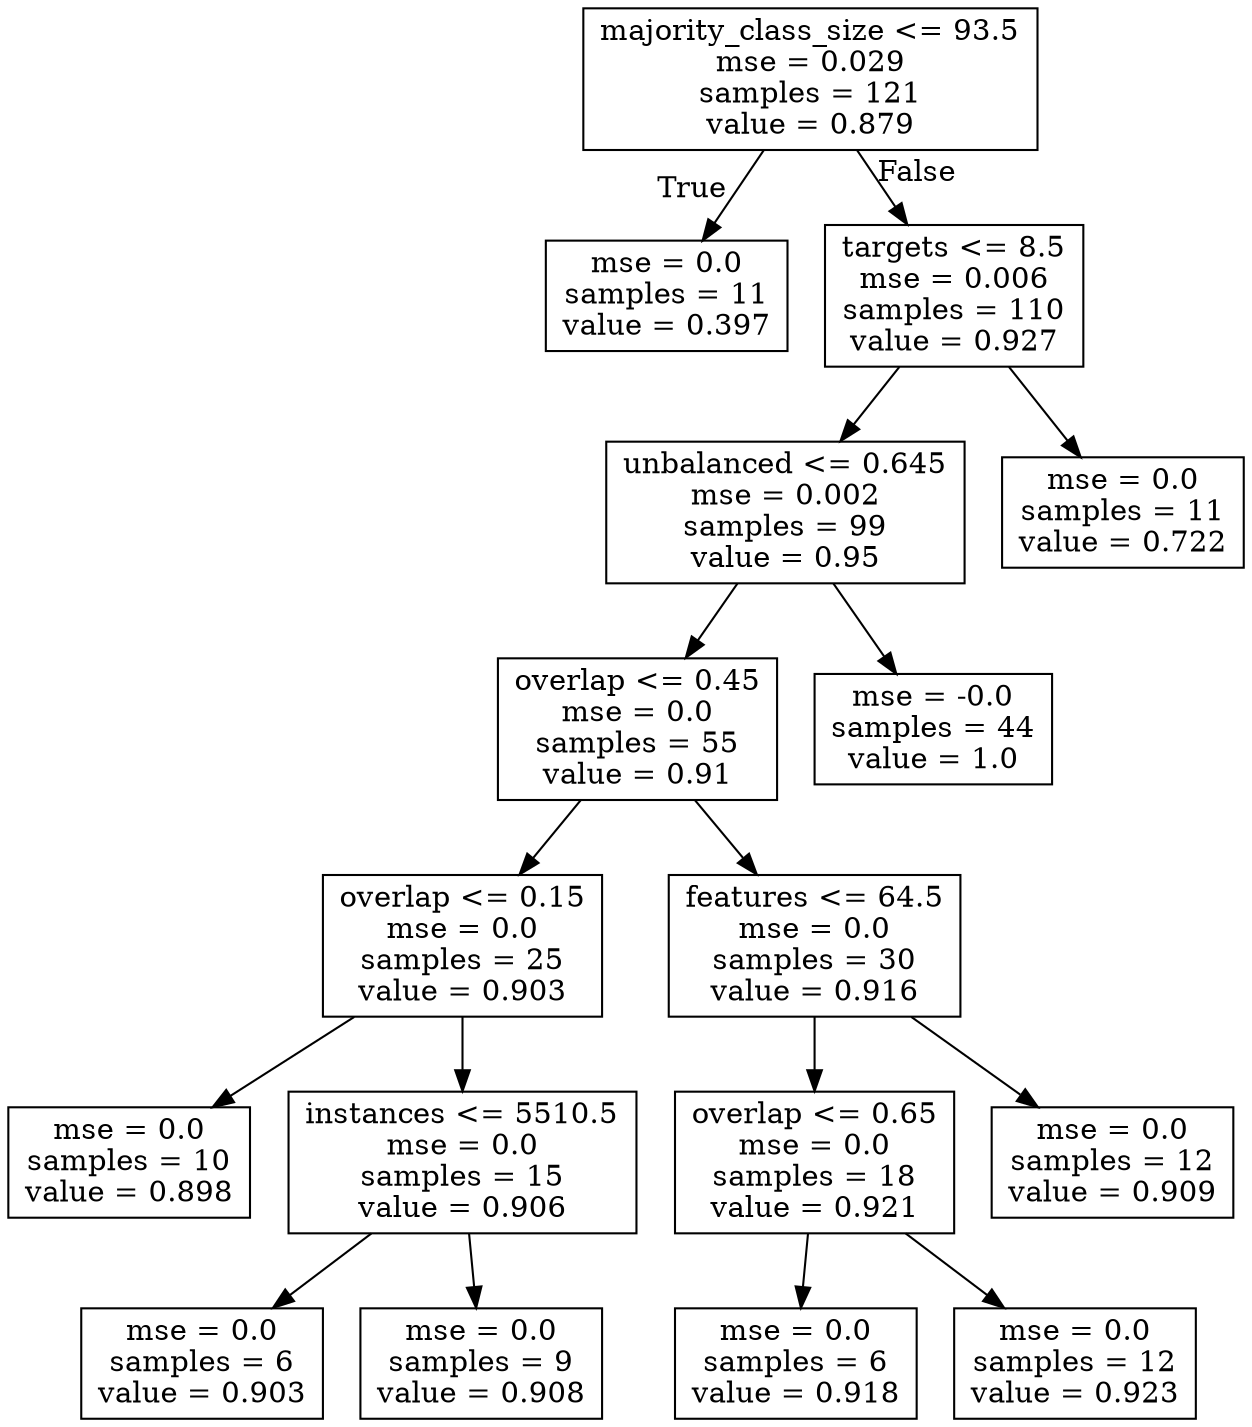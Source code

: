 digraph Tree {
node [shape=box] ;
0 [label="majority_class_size <= 93.5\nmse = 0.029\nsamples = 121\nvalue = 0.879"] ;
1 [label="mse = 0.0\nsamples = 11\nvalue = 0.397"] ;
0 -> 1 [labeldistance=2.5, labelangle=45, headlabel="True"] ;
2 [label="targets <= 8.5\nmse = 0.006\nsamples = 110\nvalue = 0.927"] ;
0 -> 2 [labeldistance=2.5, labelangle=-45, headlabel="False"] ;
3 [label="unbalanced <= 0.645\nmse = 0.002\nsamples = 99\nvalue = 0.95"] ;
2 -> 3 ;
4 [label="overlap <= 0.45\nmse = 0.0\nsamples = 55\nvalue = 0.91"] ;
3 -> 4 ;
5 [label="overlap <= 0.15\nmse = 0.0\nsamples = 25\nvalue = 0.903"] ;
4 -> 5 ;
6 [label="mse = 0.0\nsamples = 10\nvalue = 0.898"] ;
5 -> 6 ;
7 [label="instances <= 5510.5\nmse = 0.0\nsamples = 15\nvalue = 0.906"] ;
5 -> 7 ;
8 [label="mse = 0.0\nsamples = 6\nvalue = 0.903"] ;
7 -> 8 ;
9 [label="mse = 0.0\nsamples = 9\nvalue = 0.908"] ;
7 -> 9 ;
10 [label="features <= 64.5\nmse = 0.0\nsamples = 30\nvalue = 0.916"] ;
4 -> 10 ;
11 [label="overlap <= 0.65\nmse = 0.0\nsamples = 18\nvalue = 0.921"] ;
10 -> 11 ;
12 [label="mse = 0.0\nsamples = 6\nvalue = 0.918"] ;
11 -> 12 ;
13 [label="mse = 0.0\nsamples = 12\nvalue = 0.923"] ;
11 -> 13 ;
14 [label="mse = 0.0\nsamples = 12\nvalue = 0.909"] ;
10 -> 14 ;
15 [label="mse = -0.0\nsamples = 44\nvalue = 1.0"] ;
3 -> 15 ;
16 [label="mse = 0.0\nsamples = 11\nvalue = 0.722"] ;
2 -> 16 ;
}